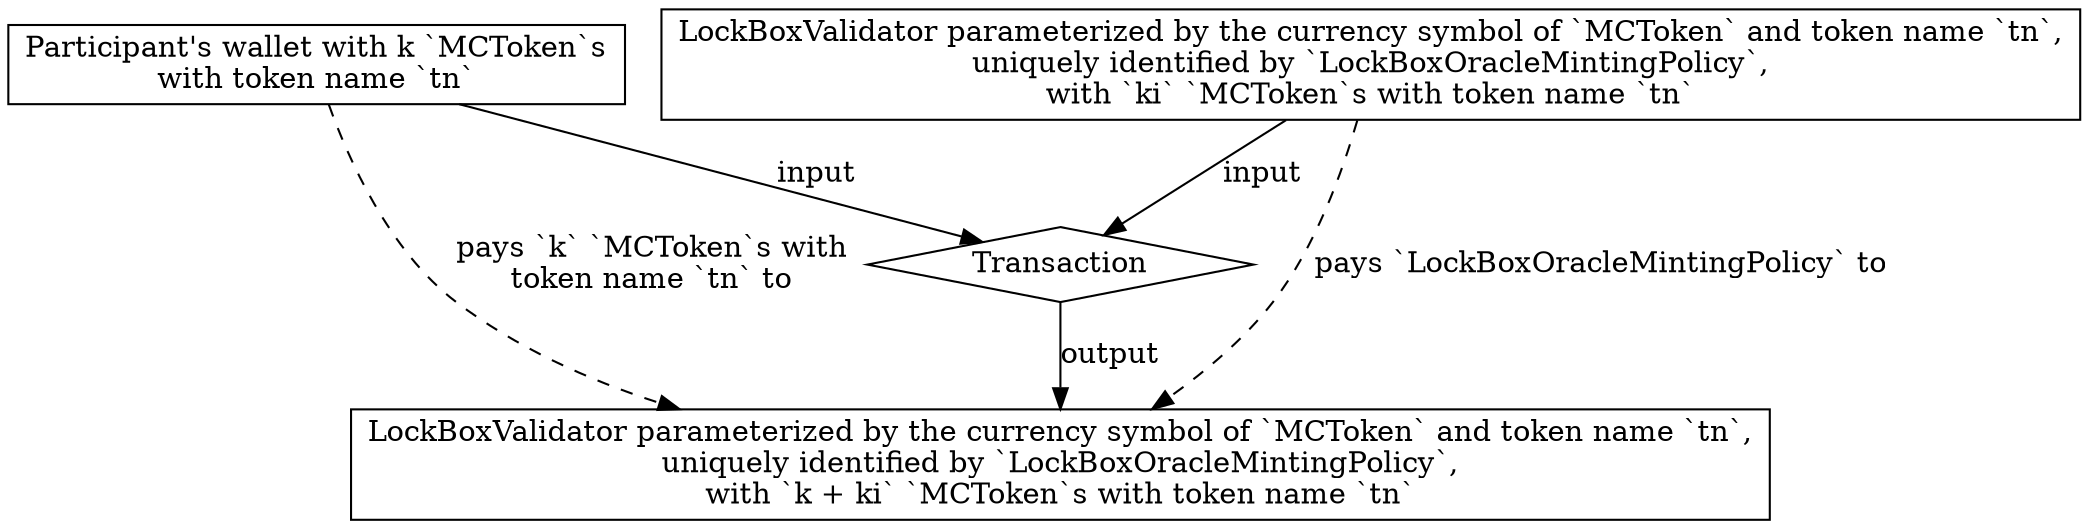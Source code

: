 strict digraph {
  node [shape=record]
  // graph [nodesep="1", ranksep="1"]

  UserWallet [ label = "Participant's wallet with k `MCToken`s\nwith token name `tn`"];
  LockBoxValidator1 [ label = "LockBoxValidator parameterized by the currency symbol of `MCToken` and token name `tn`,\nuniquely identified by `LockBoxOracleMintingPolicy`,\nwith `ki` `MCToken`s with token name `tn`"];
  Transaction [ shape=diamond ];

  LockBoxValidator2 [ label = "LockBoxValidator parameterized by the currency symbol of `MCToken` and token name `tn`,\nuniquely identified by `LockBoxOracleMintingPolicy`,\nwith `k + ki` `MCToken`s with token name `tn`"];

  UserWallet -> Transaction [ label = "input" ];
  LockBoxValidator1 -> Transaction [ label = "input"];
  Transaction -> LockBoxValidator2 [ label = "output"];
  UserWallet -> LockBoxValidator2 [ label = "pays `k` `MCToken`s with\ntoken name `tn` to", style=dashed ];
  LockBoxValidator1 -> LockBoxValidator2 [ label = "pays `LockBoxOracleMintingPolicy` to", style=dashed];
}
